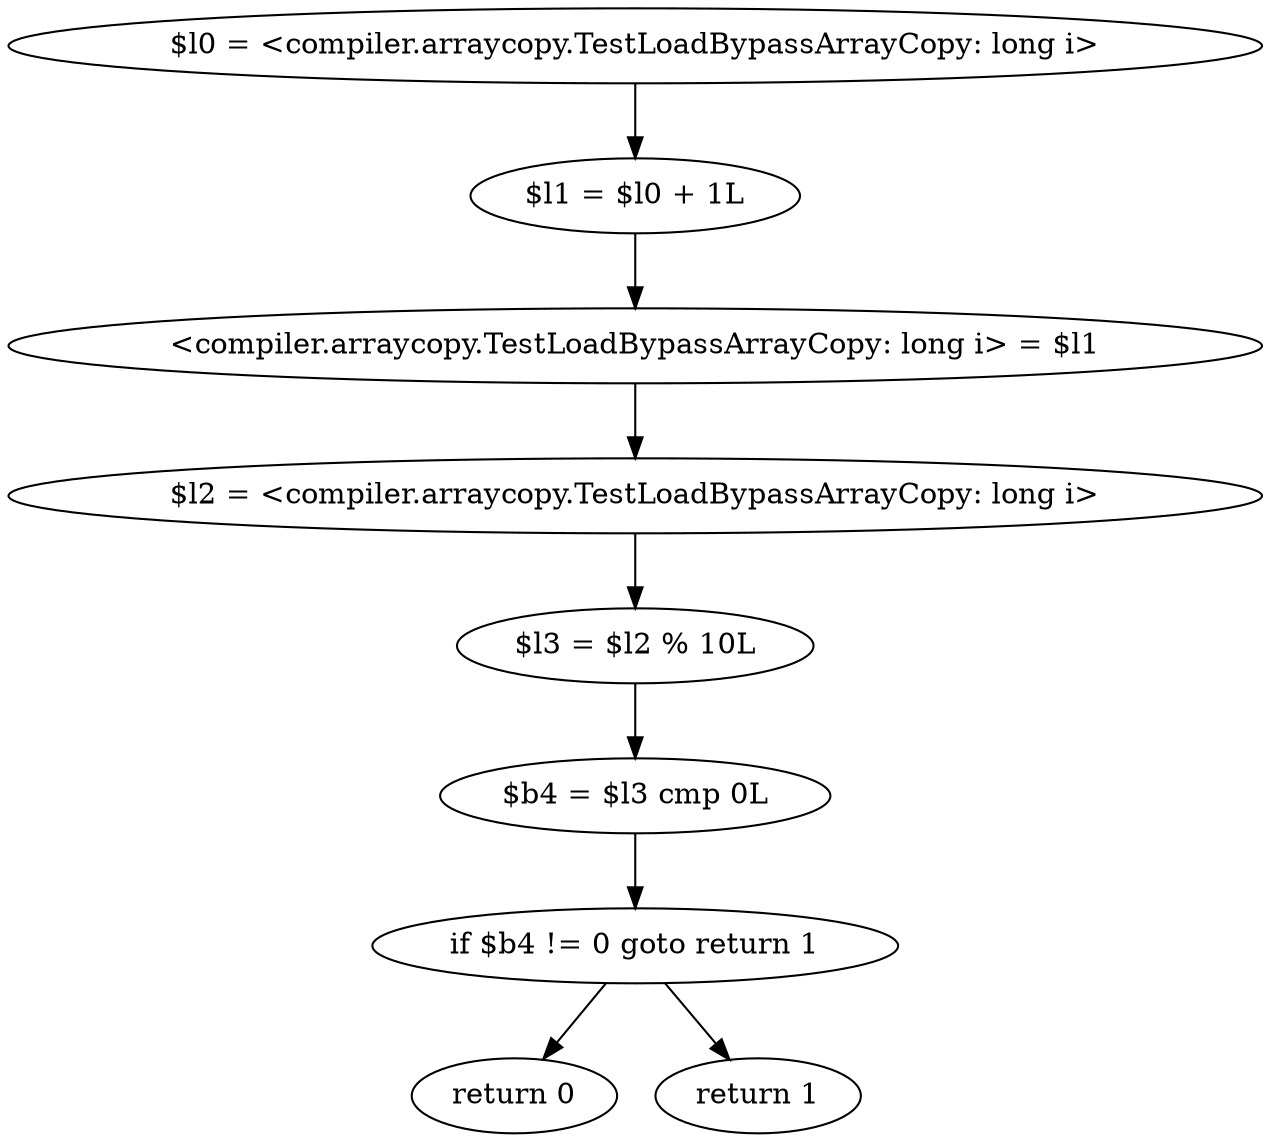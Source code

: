 digraph "unitGraph" {
    "$l0 = <compiler.arraycopy.TestLoadBypassArrayCopy: long i>"
    "$l1 = $l0 + 1L"
    "<compiler.arraycopy.TestLoadBypassArrayCopy: long i> = $l1"
    "$l2 = <compiler.arraycopy.TestLoadBypassArrayCopy: long i>"
    "$l3 = $l2 % 10L"
    "$b4 = $l3 cmp 0L"
    "if $b4 != 0 goto return 1"
    "return 0"
    "return 1"
    "$l0 = <compiler.arraycopy.TestLoadBypassArrayCopy: long i>"->"$l1 = $l0 + 1L";
    "$l1 = $l0 + 1L"->"<compiler.arraycopy.TestLoadBypassArrayCopy: long i> = $l1";
    "<compiler.arraycopy.TestLoadBypassArrayCopy: long i> = $l1"->"$l2 = <compiler.arraycopy.TestLoadBypassArrayCopy: long i>";
    "$l2 = <compiler.arraycopy.TestLoadBypassArrayCopy: long i>"->"$l3 = $l2 % 10L";
    "$l3 = $l2 % 10L"->"$b4 = $l3 cmp 0L";
    "$b4 = $l3 cmp 0L"->"if $b4 != 0 goto return 1";
    "if $b4 != 0 goto return 1"->"return 0";
    "if $b4 != 0 goto return 1"->"return 1";
}
